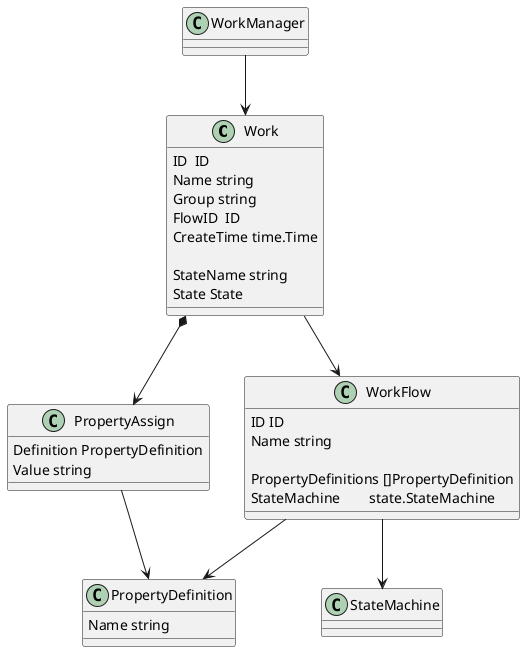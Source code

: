 @startuml
class Work {
    ID  ID
    Name string
    Group string
    FlowID  ID
    CreateTime time.Time

    StateName string
    State State
}

Work --> WorkFlow
Work *--> PropertyAssign
PropertyAssign --> PropertyDefinition
WorkFlow --> PropertyDefinition
WorkFlow --> StateMachine

class WorkFlow {
    ID ID
    Name string

    PropertyDefinitions []PropertyDefinition
    StateMachine        state.StateMachine
}

class PropertyDefinition {
    Name string
}

class PropertyAssign {
    Definition PropertyDefinition
    Value string
}

class WorkManager {
}

WorkManager --> Work
@enduml